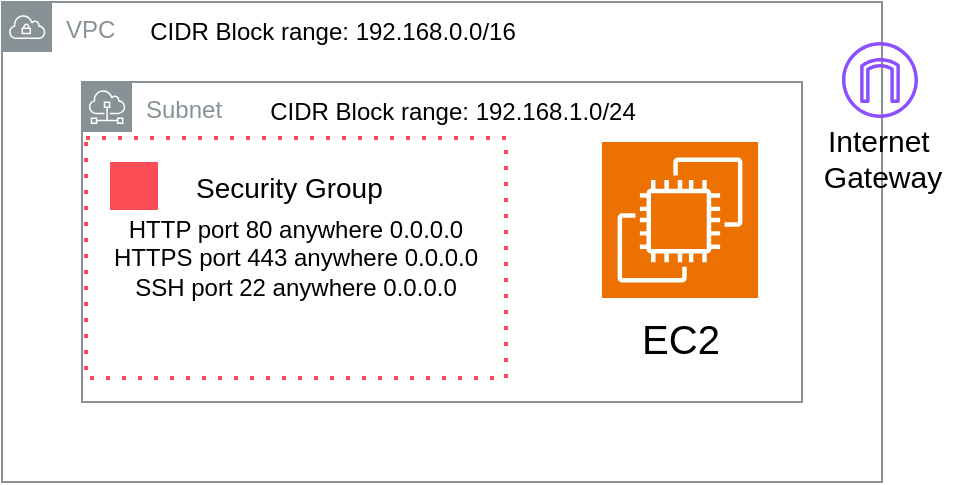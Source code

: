 <mxfile version="27.0.9">
  <diagram id="D-fAF4G_w43zIAEk46Fp" name="Page-1">
    <mxGraphModel dx="1028" dy="548" grid="1" gridSize="10" guides="1" tooltips="1" connect="1" arrows="1" fold="1" page="1" pageScale="1" pageWidth="827" pageHeight="1169" math="0" shadow="0">
      <root>
        <mxCell id="0" />
        <mxCell id="1" parent="0" />
        <mxCell id="qwX4EpRMQdbo-0Ij-SmE-1" value="VPC" style="sketch=0;outlineConnect=0;gradientColor=none;html=1;whiteSpace=wrap;fontSize=12;fontStyle=0;shape=mxgraph.aws4.group;grIcon=mxgraph.aws4.group_vpc;strokeColor=#879196;fillColor=none;verticalAlign=top;align=left;spacingLeft=30;fontColor=#879196;dashed=0;" vertex="1" parent="1">
          <mxGeometry x="200" y="160" width="440" height="240" as="geometry" />
        </mxCell>
        <mxCell id="qwX4EpRMQdbo-0Ij-SmE-2" value="Subnet" style="sketch=0;outlineConnect=0;gradientColor=none;html=1;whiteSpace=wrap;fontSize=12;fontStyle=0;shape=mxgraph.aws4.group;grIcon=mxgraph.aws4.group_subnet;strokeColor=#879196;fillColor=none;verticalAlign=top;align=left;spacingLeft=30;fontColor=#879196;dashed=0;" vertex="1" parent="1">
          <mxGeometry x="240" y="200" width="360" height="160" as="geometry" />
        </mxCell>
        <mxCell id="qwX4EpRMQdbo-0Ij-SmE-3" value="CIDR Block range: 192.168.0.0/16" style="text;html=1;align=center;verticalAlign=middle;resizable=0;points=[];autosize=1;strokeColor=none;fillColor=none;" vertex="1" parent="1">
          <mxGeometry x="260" y="160" width="210" height="30" as="geometry" />
        </mxCell>
        <mxCell id="qwX4EpRMQdbo-0Ij-SmE-4" value="CIDR Block range: 192.168.1.0/24" style="text;html=1;align=center;verticalAlign=middle;resizable=0;points=[];autosize=1;strokeColor=none;fillColor=none;" vertex="1" parent="1">
          <mxGeometry x="320" y="200" width="210" height="30" as="geometry" />
        </mxCell>
        <mxCell id="qwX4EpRMQdbo-0Ij-SmE-6" value="HTTP port 80 anywhere 0.0.0.0&lt;div&gt;HTTPS port 443 anywhere 0.0.0.0&lt;/div&gt;&lt;div&gt;SSH port 22 anywhere 0.0.0.0&lt;/div&gt;" style="container=1;collapsible=0;expand=0;recursiveResize=0;html=1;whiteSpace=wrap;strokeColor=#FA4D56;fillColor=none;dashed=1;dashPattern=1 3;strokeWidth=2" vertex="1" parent="1">
          <mxGeometry x="242" y="228" width="210" height="120" as="geometry" />
        </mxCell>
        <mxCell id="qwX4EpRMQdbo-0Ij-SmE-7" value="Security Group" style="shape=rect;fillColor=none;aspect=fixed;resizable=0;labelPosition=right;verticalLabelPosition=middle;align=left;verticalAlign=middle;strokeColor=none;part=1;spacingLeft=5;fontSize=14;" vertex="1" parent="qwX4EpRMQdbo-0Ij-SmE-6">
          <mxGeometry width="48" height="48" relative="1" as="geometry" />
        </mxCell>
        <mxCell id="qwX4EpRMQdbo-0Ij-SmE-8" value="" style="fillColor=#FA4D56;shape=mxgraph.ibm_cloud.group--security;strokeColor=none;dashed=0;outlineConnect=0;html=1;labelPosition=center;verticalLabelPosition=bottom;verticalAlign=top;part=1;movable=0;resizable=0;rotatable=0;" vertex="1" parent="qwX4EpRMQdbo-0Ij-SmE-7">
          <mxGeometry width="24" height="24" relative="1" as="geometry">
            <mxPoint x="12" y="12" as="offset" />
          </mxGeometry>
        </mxCell>
        <mxCell id="qwX4EpRMQdbo-0Ij-SmE-9" value="" style="sketch=0;points=[[0,0,0],[0.25,0,0],[0.5,0,0],[0.75,0,0],[1,0,0],[0,1,0],[0.25,1,0],[0.5,1,0],[0.75,1,0],[1,1,0],[0,0.25,0],[0,0.5,0],[0,0.75,0],[1,0.25,0],[1,0.5,0],[1,0.75,0]];outlineConnect=0;fontColor=#232F3E;fillColor=#ED7100;strokeColor=#ffffff;dashed=0;verticalLabelPosition=bottom;verticalAlign=top;align=center;html=1;fontSize=12;fontStyle=0;aspect=fixed;shape=mxgraph.aws4.resourceIcon;resIcon=mxgraph.aws4.ec2;" vertex="1" parent="1">
          <mxGeometry x="500" y="230" width="78" height="78" as="geometry" />
        </mxCell>
        <mxCell id="qwX4EpRMQdbo-0Ij-SmE-10" value="&lt;font style=&quot;font-size: 20px;&quot;&gt;EC2&lt;/font&gt;" style="text;html=1;align=center;verticalAlign=middle;resizable=0;points=[];autosize=1;strokeColor=none;fillColor=none;" vertex="1" parent="1">
          <mxGeometry x="509" y="308" width="60" height="40" as="geometry" />
        </mxCell>
        <mxCell id="qwX4EpRMQdbo-0Ij-SmE-11" value="" style="sketch=0;outlineConnect=0;fontColor=#232F3E;gradientColor=none;fillColor=#8C4FFF;strokeColor=none;dashed=0;verticalLabelPosition=bottom;verticalAlign=top;align=center;html=1;fontSize=12;fontStyle=0;aspect=fixed;pointerEvents=1;shape=mxgraph.aws4.internet_gateway;" vertex="1" parent="1">
          <mxGeometry x="620" y="180" width="38" height="38" as="geometry" />
        </mxCell>
        <mxCell id="qwX4EpRMQdbo-0Ij-SmE-12" value="&lt;font style=&quot;font-size: 15px;&quot;&gt;Internet&amp;nbsp;&lt;/font&gt;&lt;div&gt;&lt;font style=&quot;font-size: 15px;&quot;&gt;Gateway&lt;/font&gt;&lt;/div&gt;" style="text;html=1;align=center;verticalAlign=middle;resizable=0;points=[];autosize=1;strokeColor=none;fillColor=none;" vertex="1" parent="1">
          <mxGeometry x="600" y="213" width="80" height="50" as="geometry" />
        </mxCell>
      </root>
    </mxGraphModel>
  </diagram>
</mxfile>
